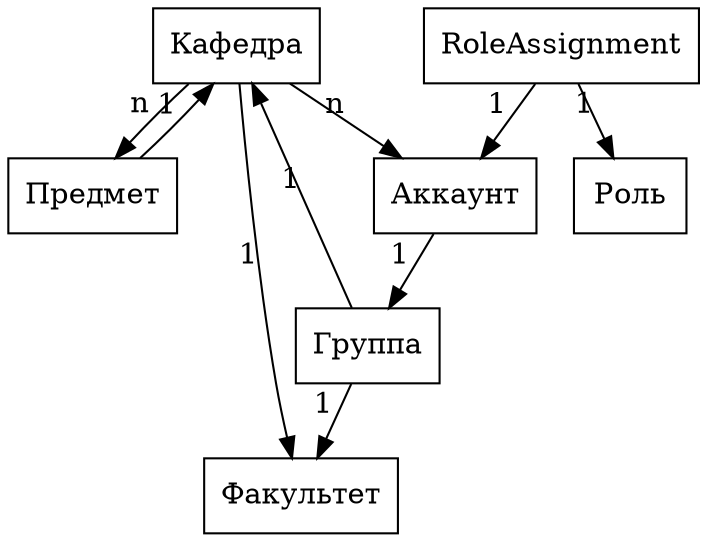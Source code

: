 digraph G {
	node [shape="box"];
	{
		edge[xlabel="n",];
		Кафедра->{Аккаунт,Предмет};
	}
	{
		edge[xlabel="1"];
		Кафедра->Факультет;
		Группа->{Факультет,Кафедра};
		Аккаунт->Группа;
		RoleAssignment->{Аккаунт,Роль};
		Предмет->Кафедра;
	}
}
